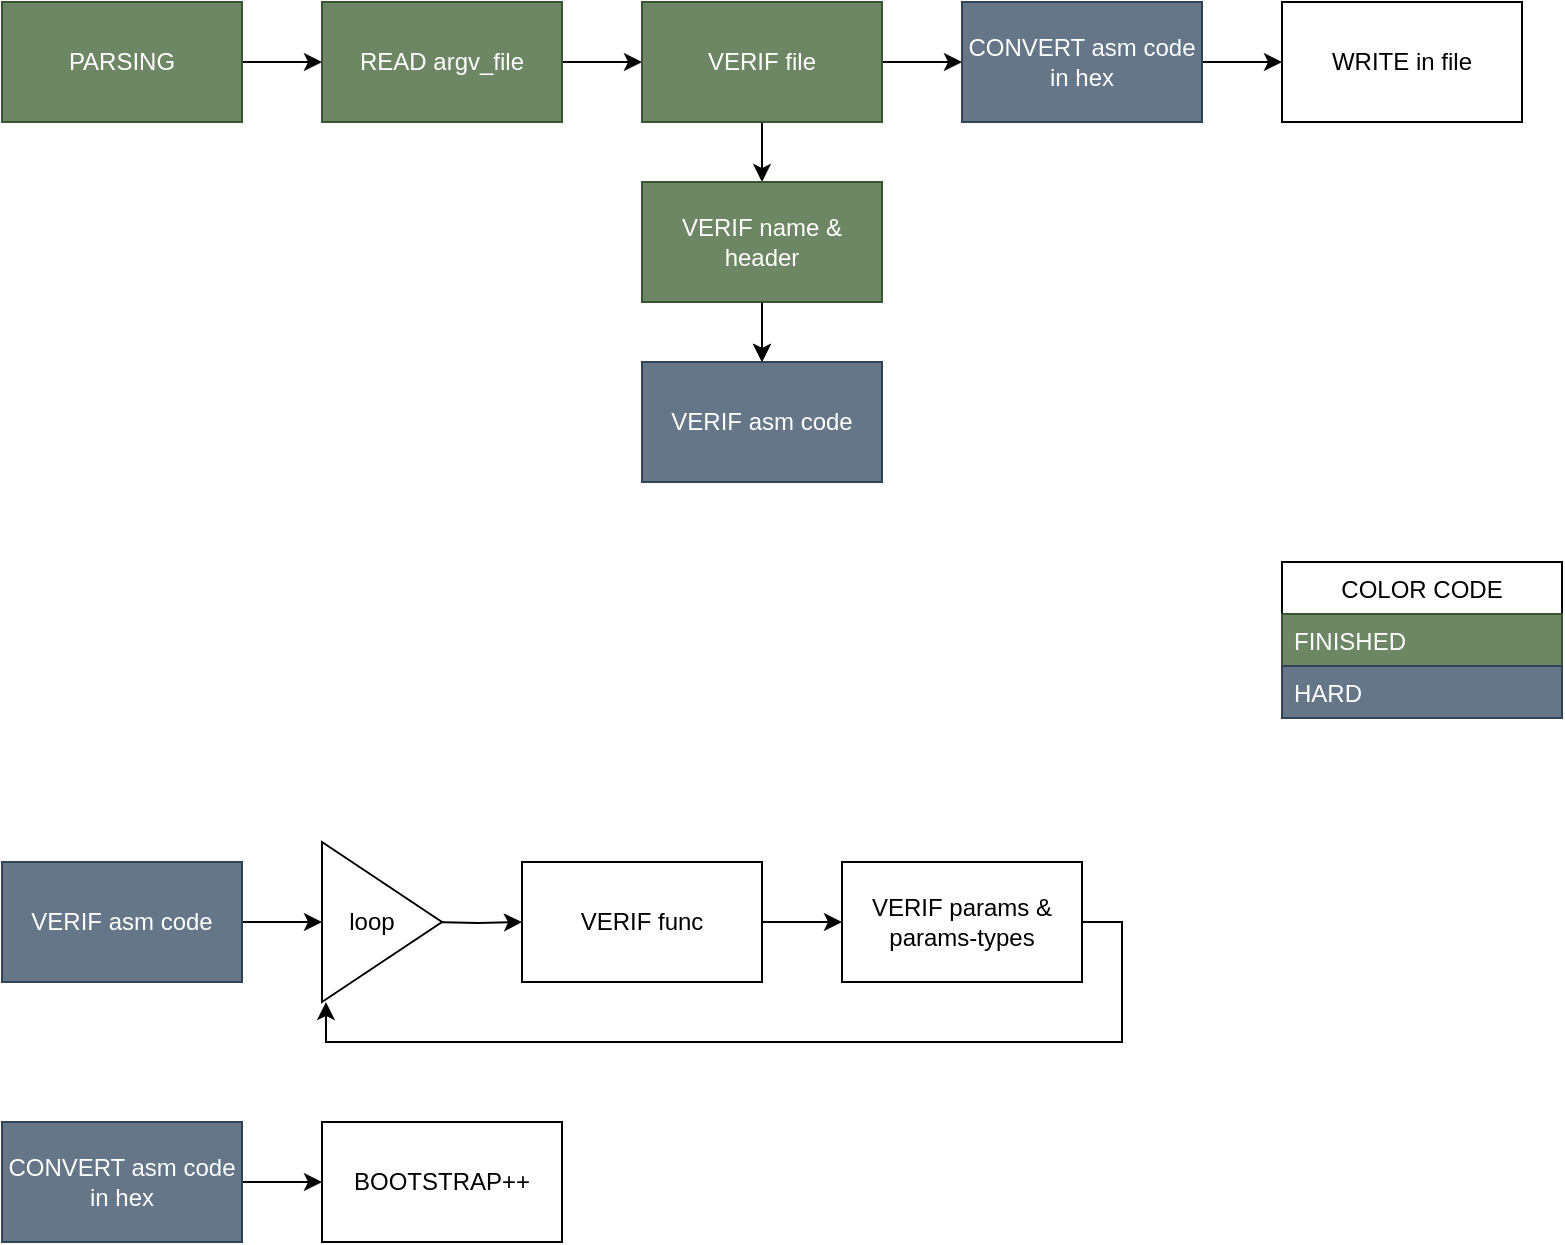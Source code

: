 <mxfile>
    <diagram id="stukyoLYKDwqEfwfrE_7" name="Page-1">
        <mxGraphModel dx="1132" dy="482" grid="1" gridSize="10" guides="1" tooltips="1" connect="1" arrows="1" fold="1" page="1" pageScale="1" pageWidth="850" pageHeight="1100" math="0" shadow="0">
            <root>
                <mxCell id="0"/>
                <mxCell id="1" parent="0"/>
                <mxCell id="AyPsUSvWZMn7-LyFAKhy-5" value="" style="edgeStyle=orthogonalEdgeStyle;rounded=0;orthogonalLoop=1;jettySize=auto;html=1;" parent="1" source="AyPsUSvWZMn7-LyFAKhy-1" target="AyPsUSvWZMn7-LyFAKhy-4" edge="1">
                    <mxGeometry relative="1" as="geometry"/>
                </mxCell>
                <mxCell id="AyPsUSvWZMn7-LyFAKhy-1" value="READ argv_file" style="rounded=0;whiteSpace=wrap;html=1;fillColor=#6d8764;strokeColor=#3A5431;fontColor=#ffffff;" parent="1" vertex="1">
                    <mxGeometry x="200" y="40" width="120" height="60" as="geometry"/>
                </mxCell>
                <mxCell id="AyPsUSvWZMn7-LyFAKhy-3" value="" style="edgeStyle=orthogonalEdgeStyle;rounded=0;orthogonalLoop=1;jettySize=auto;html=1;" parent="1" source="AyPsUSvWZMn7-LyFAKhy-2" target="AyPsUSvWZMn7-LyFAKhy-1" edge="1">
                    <mxGeometry relative="1" as="geometry"/>
                </mxCell>
                <mxCell id="AyPsUSvWZMn7-LyFAKhy-2" value="PARSING" style="rounded=0;whiteSpace=wrap;html=1;fillColor=#6d8764;strokeColor=#3A5431;fontColor=#ffffff;" parent="1" vertex="1">
                    <mxGeometry x="40" y="40" width="120" height="60" as="geometry"/>
                </mxCell>
                <mxCell id="AyPsUSvWZMn7-LyFAKhy-8" value="" style="edgeStyle=orthogonalEdgeStyle;rounded=0;orthogonalLoop=1;jettySize=auto;html=1;" parent="1" source="AyPsUSvWZMn7-LyFAKhy-4" target="AyPsUSvWZMn7-LyFAKhy-6" edge="1">
                    <mxGeometry relative="1" as="geometry"/>
                </mxCell>
                <mxCell id="AyPsUSvWZMn7-LyFAKhy-12" value="" style="edgeStyle=orthogonalEdgeStyle;rounded=0;orthogonalLoop=1;jettySize=auto;html=1;" parent="1" source="AyPsUSvWZMn7-LyFAKhy-4" target="AyPsUSvWZMn7-LyFAKhy-11" edge="1">
                    <mxGeometry relative="1" as="geometry"/>
                </mxCell>
                <mxCell id="AyPsUSvWZMn7-LyFAKhy-4" value="VERIF file" style="rounded=0;whiteSpace=wrap;html=1;fillColor=#6d8764;strokeColor=#3A5431;fontColor=#ffffff;" parent="1" vertex="1">
                    <mxGeometry x="360" y="40" width="120" height="60" as="geometry"/>
                </mxCell>
                <mxCell id="AyPsUSvWZMn7-LyFAKhy-9" value="" style="edgeStyle=orthogonalEdgeStyle;rounded=0;orthogonalLoop=1;jettySize=auto;html=1;" parent="1" source="AyPsUSvWZMn7-LyFAKhy-6" target="AyPsUSvWZMn7-LyFAKhy-7" edge="1">
                    <mxGeometry relative="1" as="geometry"/>
                </mxCell>
                <mxCell id="AyPsUSvWZMn7-LyFAKhy-10" value="" style="edgeStyle=orthogonalEdgeStyle;rounded=0;orthogonalLoop=1;jettySize=auto;html=1;" parent="1" source="AyPsUSvWZMn7-LyFAKhy-6" target="AyPsUSvWZMn7-LyFAKhy-7" edge="1">
                    <mxGeometry relative="1" as="geometry"/>
                </mxCell>
                <mxCell id="AyPsUSvWZMn7-LyFAKhy-6" value="VERIF name &amp;amp; header" style="rounded=0;whiteSpace=wrap;html=1;fillColor=#6d8764;strokeColor=#3A5431;fontColor=#ffffff;" parent="1" vertex="1">
                    <mxGeometry x="360" y="130" width="120" height="60" as="geometry"/>
                </mxCell>
                <mxCell id="AyPsUSvWZMn7-LyFAKhy-7" value="VERIF asm code" style="rounded=0;whiteSpace=wrap;html=1;fillColor=#647687;strokeColor=#314354;fontColor=#ffffff;" parent="1" vertex="1">
                    <mxGeometry x="360" y="220" width="120" height="60" as="geometry"/>
                </mxCell>
                <mxCell id="AyPsUSvWZMn7-LyFAKhy-14" value="" style="edgeStyle=orthogonalEdgeStyle;rounded=0;orthogonalLoop=1;jettySize=auto;html=1;" parent="1" source="AyPsUSvWZMn7-LyFAKhy-11" target="AyPsUSvWZMn7-LyFAKhy-13" edge="1">
                    <mxGeometry relative="1" as="geometry"/>
                </mxCell>
                <mxCell id="AyPsUSvWZMn7-LyFAKhy-11" value="&lt;div&gt;CONVERT asm code&lt;br&gt;&lt;/div&gt;&lt;div&gt;in hex&lt;br&gt;&lt;/div&gt;" style="rounded=0;whiteSpace=wrap;html=1;fillColor=#647687;strokeColor=#314354;fontColor=#ffffff;" parent="1" vertex="1">
                    <mxGeometry x="520" y="40" width="120" height="60" as="geometry"/>
                </mxCell>
                <mxCell id="AyPsUSvWZMn7-LyFAKhy-13" value="WRITE in file" style="rounded=0;whiteSpace=wrap;html=1;" parent="1" vertex="1">
                    <mxGeometry x="680" y="40" width="120" height="60" as="geometry"/>
                </mxCell>
                <mxCell id="AyPsUSvWZMn7-LyFAKhy-24" value="" style="edgeStyle=orthogonalEdgeStyle;rounded=0;orthogonalLoop=1;jettySize=auto;html=1;" parent="1" source="AyPsUSvWZMn7-LyFAKhy-15" target="AyPsUSvWZMn7-LyFAKhy-23" edge="1">
                    <mxGeometry relative="1" as="geometry"/>
                </mxCell>
                <mxCell id="AyPsUSvWZMn7-LyFAKhy-15" value="VERIF asm code" style="rounded=0;whiteSpace=wrap;html=1;fillColor=#647687;strokeColor=#314354;fontColor=#ffffff;" parent="1" vertex="1">
                    <mxGeometry x="40" y="470" width="120" height="60" as="geometry"/>
                </mxCell>
                <mxCell id="AyPsUSvWZMn7-LyFAKhy-18" value="" style="edgeStyle=orthogonalEdgeStyle;rounded=0;orthogonalLoop=1;jettySize=auto;html=1;" parent="1" source="AyPsUSvWZMn7-LyFAKhy-16" target="AyPsUSvWZMn7-LyFAKhy-17" edge="1">
                    <mxGeometry relative="1" as="geometry"/>
                </mxCell>
                <mxCell id="AyPsUSvWZMn7-LyFAKhy-16" value="&lt;div&gt;CONVERT asm code&lt;br&gt;&lt;/div&gt;&lt;div&gt;in hex&lt;br&gt;&lt;/div&gt;" style="rounded=0;whiteSpace=wrap;html=1;fillColor=#647687;strokeColor=#314354;fontColor=#ffffff;" parent="1" vertex="1">
                    <mxGeometry x="40" y="600" width="120" height="60" as="geometry"/>
                </mxCell>
                <mxCell id="AyPsUSvWZMn7-LyFAKhy-17" value="BOOTSTRAP++" style="rounded=0;whiteSpace=wrap;html=1;" parent="1" vertex="1">
                    <mxGeometry x="200" y="600" width="120" height="60" as="geometry"/>
                </mxCell>
                <mxCell id="AyPsUSvWZMn7-LyFAKhy-22" value="" style="edgeStyle=orthogonalEdgeStyle;rounded=0;orthogonalLoop=1;jettySize=auto;html=1;" parent="1" source="AyPsUSvWZMn7-LyFAKhy-19" target="AyPsUSvWZMn7-LyFAKhy-21" edge="1">
                    <mxGeometry relative="1" as="geometry"/>
                </mxCell>
                <mxCell id="AyPsUSvWZMn7-LyFAKhy-19" value="VERIF func" style="rounded=0;whiteSpace=wrap;html=1;" parent="1" vertex="1">
                    <mxGeometry x="300" y="470" width="120" height="60" as="geometry"/>
                </mxCell>
                <mxCell id="AyPsUSvWZMn7-LyFAKhy-26" style="edgeStyle=orthogonalEdgeStyle;rounded=0;orthogonalLoop=1;jettySize=auto;html=1;entryX=0.033;entryY=1;entryDx=0;entryDy=0;entryPerimeter=0;" parent="1" source="AyPsUSvWZMn7-LyFAKhy-21" target="AyPsUSvWZMn7-LyFAKhy-23" edge="1">
                    <mxGeometry relative="1" as="geometry">
                        <Array as="points">
                            <mxPoint x="600" y="500"/>
                            <mxPoint x="600" y="560"/>
                            <mxPoint x="202" y="560"/>
                        </Array>
                    </mxGeometry>
                </mxCell>
                <mxCell id="AyPsUSvWZMn7-LyFAKhy-21" value="VERIF params &amp;amp; params-types" style="rounded=0;whiteSpace=wrap;html=1;" parent="1" vertex="1">
                    <mxGeometry x="460" y="470" width="120" height="60" as="geometry"/>
                </mxCell>
                <mxCell id="AyPsUSvWZMn7-LyFAKhy-25" value="" style="edgeStyle=orthogonalEdgeStyle;rounded=0;orthogonalLoop=1;jettySize=auto;html=1;" parent="1" target="AyPsUSvWZMn7-LyFAKhy-19" edge="1">
                    <mxGeometry relative="1" as="geometry">
                        <mxPoint x="255" y="500" as="sourcePoint"/>
                    </mxGeometry>
                </mxCell>
                <mxCell id="AyPsUSvWZMn7-LyFAKhy-23" value="&lt;div&gt;loop&amp;nbsp;&amp;nbsp;&amp;nbsp; &lt;br&gt;&lt;/div&gt;" style="triangle;whiteSpace=wrap;html=1;" parent="1" vertex="1">
                    <mxGeometry x="200" y="460" width="60" height="80" as="geometry"/>
                </mxCell>
                <mxCell id="36" value="COLOR CODE" style="swimlane;fontStyle=0;childLayout=stackLayout;horizontal=1;startSize=26;fillColor=none;horizontalStack=0;resizeParent=1;resizeParentMax=0;resizeLast=0;collapsible=1;marginBottom=0;" parent="1" vertex="1">
                    <mxGeometry x="680" y="320" width="140" height="78" as="geometry"/>
                </mxCell>
                <mxCell id="37" value="FINISHED" style="text;strokeColor=#3A5431;fillColor=#6d8764;align=left;verticalAlign=top;spacingLeft=4;spacingRight=4;overflow=hidden;rotatable=0;points=[[0,0.5],[1,0.5]];portConstraint=eastwest;fontColor=#ffffff;" parent="36" vertex="1">
                    <mxGeometry y="26" width="140" height="26" as="geometry"/>
                </mxCell>
                <mxCell id="38" value="HARD" style="text;strokeColor=#314354;fillColor=#647687;align=left;verticalAlign=top;spacingLeft=4;spacingRight=4;overflow=hidden;rotatable=0;points=[[0,0.5],[1,0.5]];portConstraint=eastwest;fontColor=#ffffff;" parent="36" vertex="1">
                    <mxGeometry y="52" width="140" height="26" as="geometry"/>
                </mxCell>
            </root>
        </mxGraphModel>
    </diagram>
</mxfile>
